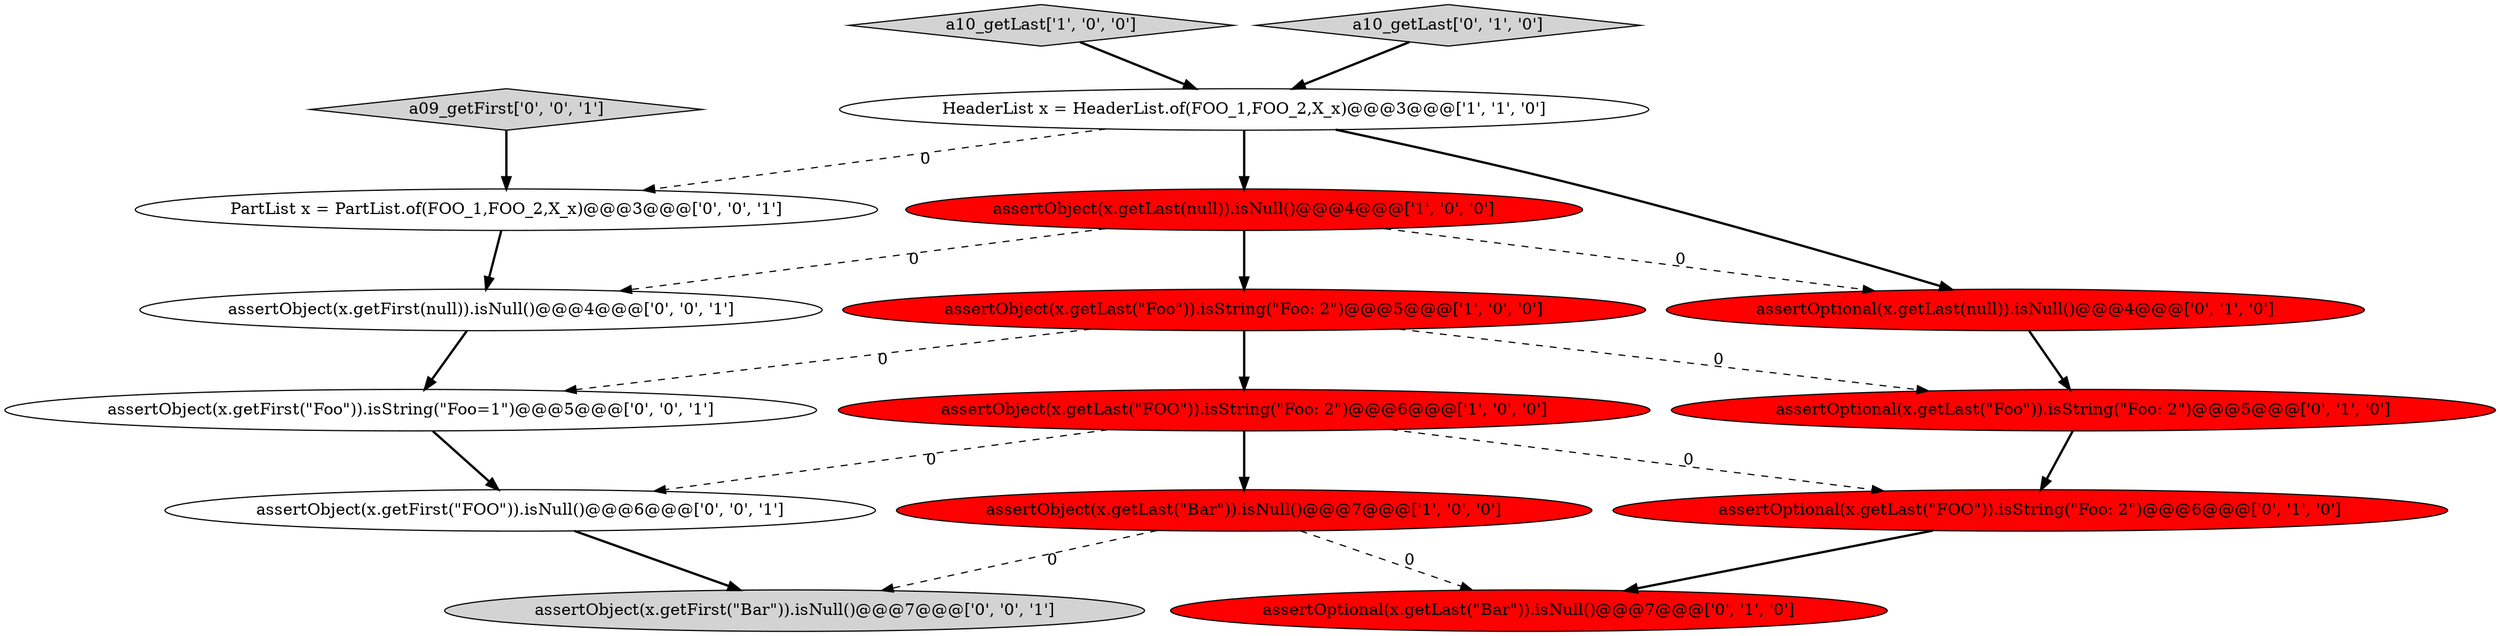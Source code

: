 digraph {
9 [style = filled, label = "assertOptional(x.getLast(\"Bar\")).isNull()@@@7@@@['0', '1', '0']", fillcolor = red, shape = ellipse image = "AAA1AAABBB2BBB"];
15 [style = filled, label = "assertObject(x.getFirst(null)).isNull()@@@4@@@['0', '0', '1']", fillcolor = white, shape = ellipse image = "AAA0AAABBB3BBB"];
13 [style = filled, label = "PartList x = PartList.of(FOO_1,FOO_2,X_x)@@@3@@@['0', '0', '1']", fillcolor = white, shape = ellipse image = "AAA0AAABBB3BBB"];
1 [style = filled, label = "HeaderList x = HeaderList.of(FOO_1,FOO_2,X_x)@@@3@@@['1', '1', '0']", fillcolor = white, shape = ellipse image = "AAA0AAABBB1BBB"];
8 [style = filled, label = "assertOptional(x.getLast(\"Foo\")).isString(\"Foo: 2\")@@@5@@@['0', '1', '0']", fillcolor = red, shape = ellipse image = "AAA1AAABBB2BBB"];
10 [style = filled, label = "assertOptional(x.getLast(null)).isNull()@@@4@@@['0', '1', '0']", fillcolor = red, shape = ellipse image = "AAA1AAABBB2BBB"];
6 [style = filled, label = "assertOptional(x.getLast(\"FOO\")).isString(\"Foo: 2\")@@@6@@@['0', '1', '0']", fillcolor = red, shape = ellipse image = "AAA1AAABBB2BBB"];
12 [style = filled, label = "assertObject(x.getFirst(\"Bar\")).isNull()@@@7@@@['0', '0', '1']", fillcolor = lightgray, shape = ellipse image = "AAA0AAABBB3BBB"];
16 [style = filled, label = "assertObject(x.getFirst(\"FOO\")).isNull()@@@6@@@['0', '0', '1']", fillcolor = white, shape = ellipse image = "AAA0AAABBB3BBB"];
11 [style = filled, label = "assertObject(x.getFirst(\"Foo\")).isString(\"Foo=1\")@@@5@@@['0', '0', '1']", fillcolor = white, shape = ellipse image = "AAA0AAABBB3BBB"];
0 [style = filled, label = "a10_getLast['1', '0', '0']", fillcolor = lightgray, shape = diamond image = "AAA0AAABBB1BBB"];
3 [style = filled, label = "assertObject(x.getLast(\"Foo\")).isString(\"Foo: 2\")@@@5@@@['1', '0', '0']", fillcolor = red, shape = ellipse image = "AAA1AAABBB1BBB"];
4 [style = filled, label = "assertObject(x.getLast(\"FOO\")).isString(\"Foo: 2\")@@@6@@@['1', '0', '0']", fillcolor = red, shape = ellipse image = "AAA1AAABBB1BBB"];
14 [style = filled, label = "a09_getFirst['0', '0', '1']", fillcolor = lightgray, shape = diamond image = "AAA0AAABBB3BBB"];
5 [style = filled, label = "assertObject(x.getLast(\"Bar\")).isNull()@@@7@@@['1', '0', '0']", fillcolor = red, shape = ellipse image = "AAA1AAABBB1BBB"];
2 [style = filled, label = "assertObject(x.getLast(null)).isNull()@@@4@@@['1', '0', '0']", fillcolor = red, shape = ellipse image = "AAA1AAABBB1BBB"];
7 [style = filled, label = "a10_getLast['0', '1', '0']", fillcolor = lightgray, shape = diamond image = "AAA0AAABBB2BBB"];
11->16 [style = bold, label=""];
5->12 [style = dashed, label="0"];
7->1 [style = bold, label=""];
4->16 [style = dashed, label="0"];
2->3 [style = bold, label=""];
5->9 [style = dashed, label="0"];
8->6 [style = bold, label=""];
4->6 [style = dashed, label="0"];
3->4 [style = bold, label=""];
2->10 [style = dashed, label="0"];
2->15 [style = dashed, label="0"];
1->13 [style = dashed, label="0"];
15->11 [style = bold, label=""];
10->8 [style = bold, label=""];
0->1 [style = bold, label=""];
3->8 [style = dashed, label="0"];
1->2 [style = bold, label=""];
13->15 [style = bold, label=""];
14->13 [style = bold, label=""];
6->9 [style = bold, label=""];
1->10 [style = bold, label=""];
4->5 [style = bold, label=""];
16->12 [style = bold, label=""];
3->11 [style = dashed, label="0"];
}

